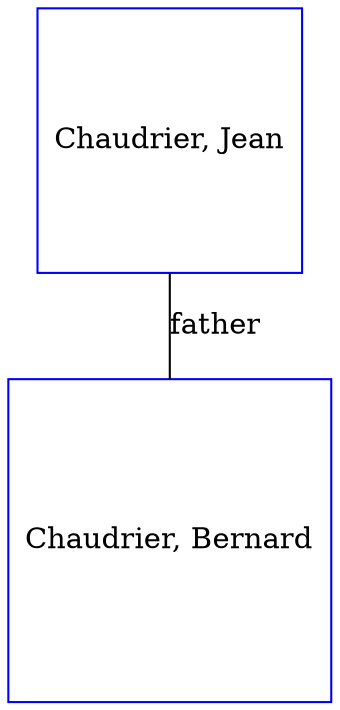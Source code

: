 digraph D {
    edge [dir=none];    node [shape=box];    "024493"   [label="Chaudrier, Bernard", shape=box, regular=1, color="blue"] ;
"005137"   [label="Chaudrier, Jean", shape=box, regular=1, color="blue"] ;
005137->024493 [label="father",arrowsize=0.0]; 
}